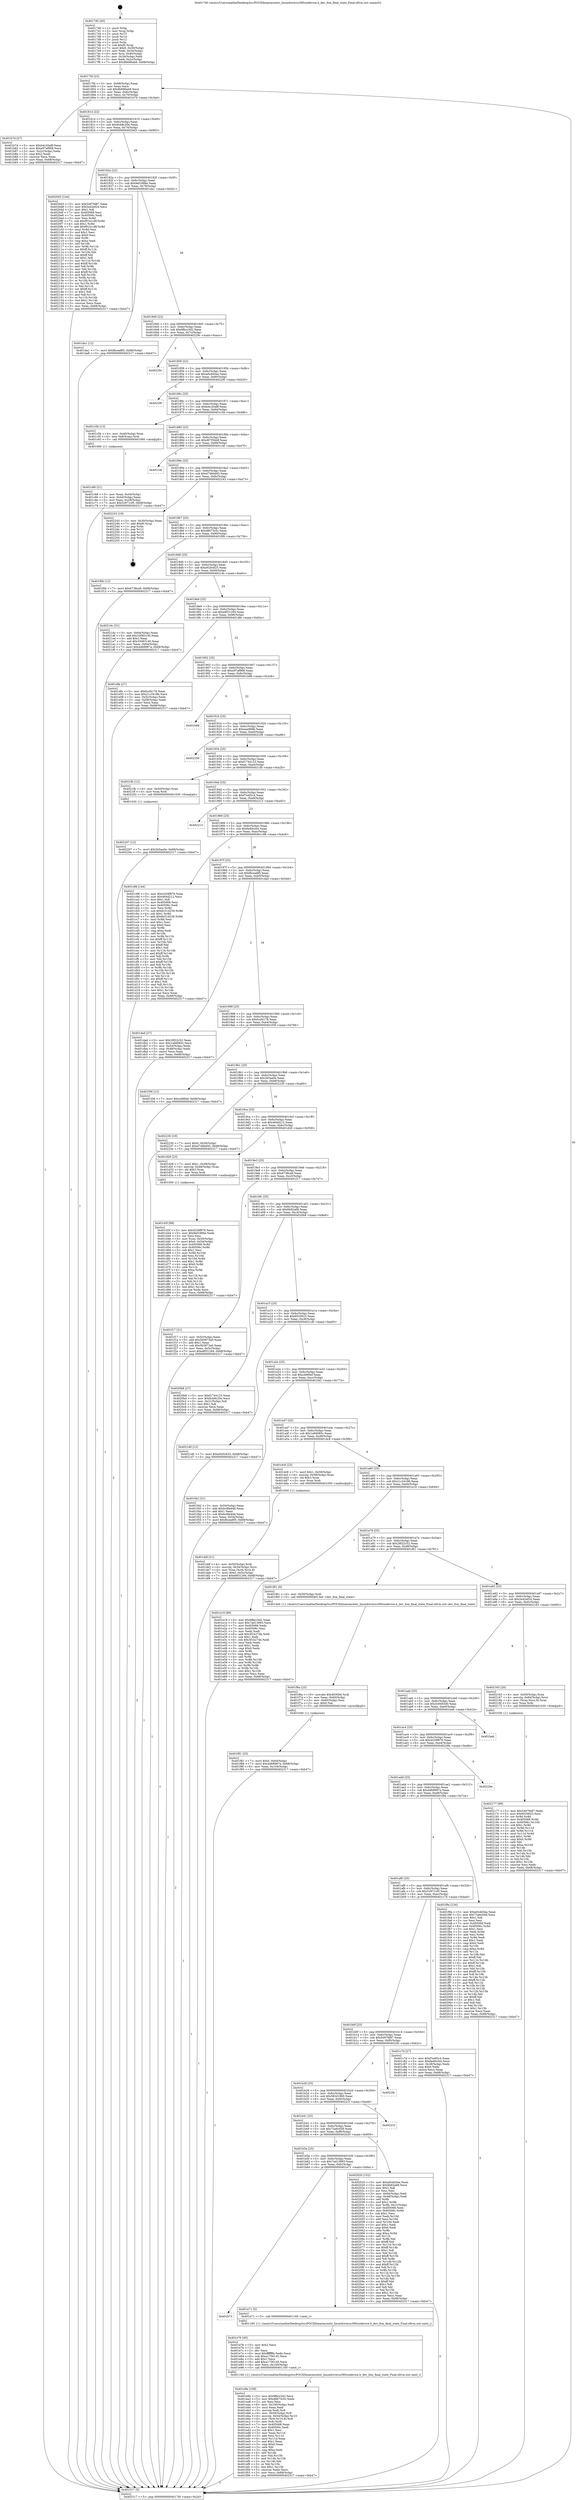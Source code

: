 digraph "0x4017d0" {
  label = "0x4017d0 (/mnt/c/Users/mathe/Desktop/tcc/POCII/binaries/extr_linuxdriverss390ciodevice.h_dev_fsm_final_state_Final-ollvm.out::main(0))"
  labelloc = "t"
  node[shape=record]

  Entry [label="",width=0.3,height=0.3,shape=circle,fillcolor=black,style=filled]
  "0x4017fd" [label="{
     0x4017fd [23]\l
     | [instrs]\l
     &nbsp;&nbsp;0x4017fd \<+3\>: mov -0x68(%rbp),%eax\l
     &nbsp;&nbsp;0x401800 \<+2\>: mov %eax,%ecx\l
     &nbsp;&nbsp;0x401802 \<+6\>: sub $0x8b686ab9,%ecx\l
     &nbsp;&nbsp;0x401808 \<+3\>: mov %eax,-0x6c(%rbp)\l
     &nbsp;&nbsp;0x40180b \<+3\>: mov %ecx,-0x70(%rbp)\l
     &nbsp;&nbsp;0x40180e \<+6\>: je 0000000000401b7d \<main+0x3ad\>\l
  }"]
  "0x401b7d" [label="{
     0x401b7d [27]\l
     | [instrs]\l
     &nbsp;&nbsp;0x401b7d \<+5\>: mov $0xb4c20a8f,%eax\l
     &nbsp;&nbsp;0x401b82 \<+5\>: mov $0xe97af968,%ecx\l
     &nbsp;&nbsp;0x401b87 \<+3\>: mov -0x2c(%rbp),%edx\l
     &nbsp;&nbsp;0x401b8a \<+3\>: cmp $0x2,%edx\l
     &nbsp;&nbsp;0x401b8d \<+3\>: cmovne %ecx,%eax\l
     &nbsp;&nbsp;0x401b90 \<+3\>: mov %eax,-0x68(%rbp)\l
     &nbsp;&nbsp;0x401b93 \<+5\>: jmp 0000000000402317 \<main+0xb47\>\l
  }"]
  "0x401814" [label="{
     0x401814 [22]\l
     | [instrs]\l
     &nbsp;&nbsp;0x401814 \<+5\>: jmp 0000000000401819 \<main+0x49\>\l
     &nbsp;&nbsp;0x401819 \<+3\>: mov -0x6c(%rbp),%eax\l
     &nbsp;&nbsp;0x40181c \<+5\>: sub $0x8cb8c20e,%eax\l
     &nbsp;&nbsp;0x401821 \<+3\>: mov %eax,-0x74(%rbp)\l
     &nbsp;&nbsp;0x401824 \<+6\>: je 00000000004020d3 \<main+0x903\>\l
  }"]
  "0x402317" [label="{
     0x402317 [5]\l
     | [instrs]\l
     &nbsp;&nbsp;0x402317 \<+5\>: jmp 00000000004017fd \<main+0x2d\>\l
  }"]
  "0x4017d0" [label="{
     0x4017d0 [45]\l
     | [instrs]\l
     &nbsp;&nbsp;0x4017d0 \<+1\>: push %rbp\l
     &nbsp;&nbsp;0x4017d1 \<+3\>: mov %rsp,%rbp\l
     &nbsp;&nbsp;0x4017d4 \<+2\>: push %r15\l
     &nbsp;&nbsp;0x4017d6 \<+2\>: push %r14\l
     &nbsp;&nbsp;0x4017d8 \<+2\>: push %r12\l
     &nbsp;&nbsp;0x4017da \<+1\>: push %rbx\l
     &nbsp;&nbsp;0x4017db \<+7\>: sub $0xf0,%rsp\l
     &nbsp;&nbsp;0x4017e2 \<+7\>: movl $0x0,-0x30(%rbp)\l
     &nbsp;&nbsp;0x4017e9 \<+3\>: mov %edi,-0x34(%rbp)\l
     &nbsp;&nbsp;0x4017ec \<+4\>: mov %rsi,-0x40(%rbp)\l
     &nbsp;&nbsp;0x4017f0 \<+3\>: mov -0x34(%rbp),%edi\l
     &nbsp;&nbsp;0x4017f3 \<+3\>: mov %edi,-0x2c(%rbp)\l
     &nbsp;&nbsp;0x4017f6 \<+7\>: movl $0x8b686ab9,-0x68(%rbp)\l
  }"]
  Exit [label="",width=0.3,height=0.3,shape=circle,fillcolor=black,style=filled,peripheries=2]
  "0x4020d3" [label="{
     0x4020d3 [144]\l
     | [instrs]\l
     &nbsp;&nbsp;0x4020d3 \<+5\>: mov $0x5497fd87,%eax\l
     &nbsp;&nbsp;0x4020d8 \<+5\>: mov $0x2e42ef24,%ecx\l
     &nbsp;&nbsp;0x4020dd \<+2\>: mov $0x1,%dl\l
     &nbsp;&nbsp;0x4020df \<+7\>: mov 0x405068,%esi\l
     &nbsp;&nbsp;0x4020e6 \<+7\>: mov 0x40506c,%edi\l
     &nbsp;&nbsp;0x4020ed \<+3\>: mov %esi,%r8d\l
     &nbsp;&nbsp;0x4020f0 \<+7\>: sub $0xf91b1c8f,%r8d\l
     &nbsp;&nbsp;0x4020f7 \<+4\>: sub $0x1,%r8d\l
     &nbsp;&nbsp;0x4020fb \<+7\>: add $0xf91b1c8f,%r8d\l
     &nbsp;&nbsp;0x402102 \<+4\>: imul %r8d,%esi\l
     &nbsp;&nbsp;0x402106 \<+3\>: and $0x1,%esi\l
     &nbsp;&nbsp;0x402109 \<+3\>: cmp $0x0,%esi\l
     &nbsp;&nbsp;0x40210c \<+4\>: sete %r9b\l
     &nbsp;&nbsp;0x402110 \<+3\>: cmp $0xa,%edi\l
     &nbsp;&nbsp;0x402113 \<+4\>: setl %r10b\l
     &nbsp;&nbsp;0x402117 \<+3\>: mov %r9b,%r11b\l
     &nbsp;&nbsp;0x40211a \<+4\>: xor $0xff,%r11b\l
     &nbsp;&nbsp;0x40211e \<+3\>: mov %r10b,%bl\l
     &nbsp;&nbsp;0x402121 \<+3\>: xor $0xff,%bl\l
     &nbsp;&nbsp;0x402124 \<+3\>: xor $0x1,%dl\l
     &nbsp;&nbsp;0x402127 \<+3\>: mov %r11b,%r14b\l
     &nbsp;&nbsp;0x40212a \<+4\>: and $0xff,%r14b\l
     &nbsp;&nbsp;0x40212e \<+3\>: and %dl,%r9b\l
     &nbsp;&nbsp;0x402131 \<+3\>: mov %bl,%r15b\l
     &nbsp;&nbsp;0x402134 \<+4\>: and $0xff,%r15b\l
     &nbsp;&nbsp;0x402138 \<+3\>: and %dl,%r10b\l
     &nbsp;&nbsp;0x40213b \<+3\>: or %r9b,%r14b\l
     &nbsp;&nbsp;0x40213e \<+3\>: or %r10b,%r15b\l
     &nbsp;&nbsp;0x402141 \<+3\>: xor %r15b,%r14b\l
     &nbsp;&nbsp;0x402144 \<+3\>: or %bl,%r11b\l
     &nbsp;&nbsp;0x402147 \<+4\>: xor $0xff,%r11b\l
     &nbsp;&nbsp;0x40214b \<+3\>: or $0x1,%dl\l
     &nbsp;&nbsp;0x40214e \<+3\>: and %dl,%r11b\l
     &nbsp;&nbsp;0x402151 \<+3\>: or %r11b,%r14b\l
     &nbsp;&nbsp;0x402154 \<+4\>: test $0x1,%r14b\l
     &nbsp;&nbsp;0x402158 \<+3\>: cmovne %ecx,%eax\l
     &nbsp;&nbsp;0x40215b \<+3\>: mov %eax,-0x68(%rbp)\l
     &nbsp;&nbsp;0x40215e \<+5\>: jmp 0000000000402317 \<main+0xb47\>\l
  }"]
  "0x40182a" [label="{
     0x40182a [22]\l
     | [instrs]\l
     &nbsp;&nbsp;0x40182a \<+5\>: jmp 000000000040182f \<main+0x5f\>\l
     &nbsp;&nbsp;0x40182f \<+3\>: mov -0x6c(%rbp),%eax\l
     &nbsp;&nbsp;0x401832 \<+5\>: sub $0x9ef1886e,%eax\l
     &nbsp;&nbsp;0x401837 \<+3\>: mov %eax,-0x78(%rbp)\l
     &nbsp;&nbsp;0x40183a \<+6\>: je 0000000000401da1 \<main+0x5d1\>\l
  }"]
  "0x402207" [label="{
     0x402207 [12]\l
     | [instrs]\l
     &nbsp;&nbsp;0x402207 \<+7\>: movl $0x2b5aa0e,-0x68(%rbp)\l
     &nbsp;&nbsp;0x40220e \<+5\>: jmp 0000000000402317 \<main+0xb47\>\l
  }"]
  "0x401da1" [label="{
     0x401da1 [12]\l
     | [instrs]\l
     &nbsp;&nbsp;0x401da1 \<+7\>: movl $0xfbcea8f5,-0x68(%rbp)\l
     &nbsp;&nbsp;0x401da8 \<+5\>: jmp 0000000000402317 \<main+0xb47\>\l
  }"]
  "0x401840" [label="{
     0x401840 [22]\l
     | [instrs]\l
     &nbsp;&nbsp;0x401840 \<+5\>: jmp 0000000000401845 \<main+0x75\>\l
     &nbsp;&nbsp;0x401845 \<+3\>: mov -0x6c(%rbp),%eax\l
     &nbsp;&nbsp;0x401848 \<+5\>: sub $0x9fbcc3d2,%eax\l
     &nbsp;&nbsp;0x40184d \<+3\>: mov %eax,-0x7c(%rbp)\l
     &nbsp;&nbsp;0x401850 \<+6\>: je 000000000040229c \<main+0xacc\>\l
  }"]
  "0x402177" [label="{
     0x402177 [89]\l
     | [instrs]\l
     &nbsp;&nbsp;0x402177 \<+5\>: mov $0x5497fd87,%edx\l
     &nbsp;&nbsp;0x40217c \<+5\>: mov $0x9520623,%esi\l
     &nbsp;&nbsp;0x402181 \<+3\>: xor %r8d,%r8d\l
     &nbsp;&nbsp;0x402184 \<+8\>: mov 0x405068,%r9d\l
     &nbsp;&nbsp;0x40218c \<+8\>: mov 0x40506c,%r10d\l
     &nbsp;&nbsp;0x402194 \<+4\>: sub $0x1,%r8d\l
     &nbsp;&nbsp;0x402198 \<+3\>: mov %r9d,%r11d\l
     &nbsp;&nbsp;0x40219b \<+3\>: add %r8d,%r11d\l
     &nbsp;&nbsp;0x40219e \<+4\>: imul %r11d,%r9d\l
     &nbsp;&nbsp;0x4021a2 \<+4\>: and $0x1,%r9d\l
     &nbsp;&nbsp;0x4021a6 \<+4\>: cmp $0x0,%r9d\l
     &nbsp;&nbsp;0x4021aa \<+3\>: sete %bl\l
     &nbsp;&nbsp;0x4021ad \<+4\>: cmp $0xa,%r10d\l
     &nbsp;&nbsp;0x4021b1 \<+4\>: setl %r14b\l
     &nbsp;&nbsp;0x4021b5 \<+3\>: mov %bl,%r15b\l
     &nbsp;&nbsp;0x4021b8 \<+3\>: and %r14b,%r15b\l
     &nbsp;&nbsp;0x4021bb \<+3\>: xor %r14b,%bl\l
     &nbsp;&nbsp;0x4021be \<+3\>: or %bl,%r15b\l
     &nbsp;&nbsp;0x4021c1 \<+4\>: test $0x1,%r15b\l
     &nbsp;&nbsp;0x4021c5 \<+3\>: cmovne %esi,%edx\l
     &nbsp;&nbsp;0x4021c8 \<+3\>: mov %edx,-0x68(%rbp)\l
     &nbsp;&nbsp;0x4021cb \<+5\>: jmp 0000000000402317 \<main+0xb47\>\l
  }"]
  "0x40229c" [label="{
     0x40229c\l
  }", style=dashed]
  "0x401856" [label="{
     0x401856 [22]\l
     | [instrs]\l
     &nbsp;&nbsp;0x401856 \<+5\>: jmp 000000000040185b \<main+0x8b\>\l
     &nbsp;&nbsp;0x40185b \<+3\>: mov -0x6c(%rbp),%eax\l
     &nbsp;&nbsp;0x40185e \<+5\>: sub $0xa0cdd3ea,%eax\l
     &nbsp;&nbsp;0x401863 \<+3\>: mov %eax,-0x80(%rbp)\l
     &nbsp;&nbsp;0x401866 \<+6\>: je 00000000004022f0 \<main+0xb20\>\l
  }"]
  "0x401f81" [label="{
     0x401f81 [25]\l
     | [instrs]\l
     &nbsp;&nbsp;0x401f81 \<+7\>: movl $0x0,-0x64(%rbp)\l
     &nbsp;&nbsp;0x401f88 \<+7\>: movl $0x4d68987a,-0x68(%rbp)\l
     &nbsp;&nbsp;0x401f8f \<+6\>: mov %eax,-0x104(%rbp)\l
     &nbsp;&nbsp;0x401f95 \<+5\>: jmp 0000000000402317 \<main+0xb47\>\l
  }"]
  "0x4022f0" [label="{
     0x4022f0\l
  }", style=dashed]
  "0x40186c" [label="{
     0x40186c [25]\l
     | [instrs]\l
     &nbsp;&nbsp;0x40186c \<+5\>: jmp 0000000000401871 \<main+0xa1\>\l
     &nbsp;&nbsp;0x401871 \<+3\>: mov -0x6c(%rbp),%eax\l
     &nbsp;&nbsp;0x401874 \<+5\>: sub $0xb4c20a8f,%eax\l
     &nbsp;&nbsp;0x401879 \<+6\>: mov %eax,-0x84(%rbp)\l
     &nbsp;&nbsp;0x40187f \<+6\>: je 0000000000401c5b \<main+0x48b\>\l
  }"]
  "0x401f6a" [label="{
     0x401f6a [23]\l
     | [instrs]\l
     &nbsp;&nbsp;0x401f6a \<+10\>: movabs $0x4030b6,%rdi\l
     &nbsp;&nbsp;0x401f74 \<+3\>: mov %eax,-0x60(%rbp)\l
     &nbsp;&nbsp;0x401f77 \<+3\>: mov -0x60(%rbp),%esi\l
     &nbsp;&nbsp;0x401f7a \<+2\>: mov $0x0,%al\l
     &nbsp;&nbsp;0x401f7c \<+5\>: call 0000000000401040 \<printf@plt\>\l
     | [calls]\l
     &nbsp;&nbsp;0x401040 \{1\} (unknown)\l
  }"]
  "0x401c5b" [label="{
     0x401c5b [13]\l
     | [instrs]\l
     &nbsp;&nbsp;0x401c5b \<+4\>: mov -0x40(%rbp),%rax\l
     &nbsp;&nbsp;0x401c5f \<+4\>: mov 0x8(%rax),%rdi\l
     &nbsp;&nbsp;0x401c63 \<+5\>: call 0000000000401060 \<atoi@plt\>\l
     | [calls]\l
     &nbsp;&nbsp;0x401060 \{1\} (unknown)\l
  }"]
  "0x401885" [label="{
     0x401885 [25]\l
     | [instrs]\l
     &nbsp;&nbsp;0x401885 \<+5\>: jmp 000000000040188a \<main+0xba\>\l
     &nbsp;&nbsp;0x40188a \<+3\>: mov -0x6c(%rbp),%eax\l
     &nbsp;&nbsp;0x40188d \<+5\>: sub $0xd07f3bb8,%eax\l
     &nbsp;&nbsp;0x401892 \<+6\>: mov %eax,-0x88(%rbp)\l
     &nbsp;&nbsp;0x401898 \<+6\>: je 0000000000401c4f \<main+0x47f\>\l
  }"]
  "0x401c68" [label="{
     0x401c68 [21]\l
     | [instrs]\l
     &nbsp;&nbsp;0x401c68 \<+3\>: mov %eax,-0x44(%rbp)\l
     &nbsp;&nbsp;0x401c6b \<+3\>: mov -0x44(%rbp),%eax\l
     &nbsp;&nbsp;0x401c6e \<+3\>: mov %eax,-0x28(%rbp)\l
     &nbsp;&nbsp;0x401c71 \<+7\>: movl $0x52971cf5,-0x68(%rbp)\l
     &nbsp;&nbsp;0x401c78 \<+5\>: jmp 0000000000402317 \<main+0xb47\>\l
  }"]
  "0x401e9e" [label="{
     0x401e9e [109]\l
     | [instrs]\l
     &nbsp;&nbsp;0x401e9e \<+5\>: mov $0x9fbcc3d2,%ecx\l
     &nbsp;&nbsp;0x401ea3 \<+5\>: mov $0xd8673c5c,%edx\l
     &nbsp;&nbsp;0x401ea8 \<+2\>: xor %esi,%esi\l
     &nbsp;&nbsp;0x401eaa \<+6\>: mov -0x100(%rbp),%edi\l
     &nbsp;&nbsp;0x401eb0 \<+3\>: imul %eax,%edi\l
     &nbsp;&nbsp;0x401eb3 \<+3\>: movslq %edi,%r8\l
     &nbsp;&nbsp;0x401eb6 \<+4\>: mov -0x50(%rbp),%r9\l
     &nbsp;&nbsp;0x401eba \<+4\>: movslq -0x54(%rbp),%r10\l
     &nbsp;&nbsp;0x401ebe \<+4\>: mov (%r9,%r10,8),%r9\l
     &nbsp;&nbsp;0x401ec2 \<+3\>: mov %r8,(%r9)\l
     &nbsp;&nbsp;0x401ec5 \<+7\>: mov 0x405068,%eax\l
     &nbsp;&nbsp;0x401ecc \<+7\>: mov 0x40506c,%edi\l
     &nbsp;&nbsp;0x401ed3 \<+3\>: sub $0x1,%esi\l
     &nbsp;&nbsp;0x401ed6 \<+3\>: mov %eax,%r11d\l
     &nbsp;&nbsp;0x401ed9 \<+3\>: add %esi,%r11d\l
     &nbsp;&nbsp;0x401edc \<+4\>: imul %r11d,%eax\l
     &nbsp;&nbsp;0x401ee0 \<+3\>: and $0x1,%eax\l
     &nbsp;&nbsp;0x401ee3 \<+3\>: cmp $0x0,%eax\l
     &nbsp;&nbsp;0x401ee6 \<+3\>: sete %bl\l
     &nbsp;&nbsp;0x401ee9 \<+3\>: cmp $0xa,%edi\l
     &nbsp;&nbsp;0x401eec \<+4\>: setl %r14b\l
     &nbsp;&nbsp;0x401ef0 \<+3\>: mov %bl,%r15b\l
     &nbsp;&nbsp;0x401ef3 \<+3\>: and %r14b,%r15b\l
     &nbsp;&nbsp;0x401ef6 \<+3\>: xor %r14b,%bl\l
     &nbsp;&nbsp;0x401ef9 \<+3\>: or %bl,%r15b\l
     &nbsp;&nbsp;0x401efc \<+4\>: test $0x1,%r15b\l
     &nbsp;&nbsp;0x401f00 \<+3\>: cmovne %edx,%ecx\l
     &nbsp;&nbsp;0x401f03 \<+3\>: mov %ecx,-0x68(%rbp)\l
     &nbsp;&nbsp;0x401f06 \<+5\>: jmp 0000000000402317 \<main+0xb47\>\l
  }"]
  "0x401c4f" [label="{
     0x401c4f\l
  }", style=dashed]
  "0x40189e" [label="{
     0x40189e [25]\l
     | [instrs]\l
     &nbsp;&nbsp;0x40189e \<+5\>: jmp 00000000004018a3 \<main+0xd3\>\l
     &nbsp;&nbsp;0x4018a3 \<+3\>: mov -0x6c(%rbp),%eax\l
     &nbsp;&nbsp;0x4018a6 \<+5\>: sub $0xd748dd45,%eax\l
     &nbsp;&nbsp;0x4018ab \<+6\>: mov %eax,-0x8c(%rbp)\l
     &nbsp;&nbsp;0x4018b1 \<+6\>: je 0000000000402243 \<main+0xa73\>\l
  }"]
  "0x401e76" [label="{
     0x401e76 [40]\l
     | [instrs]\l
     &nbsp;&nbsp;0x401e76 \<+5\>: mov $0x2,%ecx\l
     &nbsp;&nbsp;0x401e7b \<+1\>: cltd\l
     &nbsp;&nbsp;0x401e7c \<+2\>: idiv %ecx\l
     &nbsp;&nbsp;0x401e7e \<+6\>: imul $0xfffffffe,%edx,%ecx\l
     &nbsp;&nbsp;0x401e84 \<+6\>: sub $0xa1756145,%ecx\l
     &nbsp;&nbsp;0x401e8a \<+3\>: add $0x1,%ecx\l
     &nbsp;&nbsp;0x401e8d \<+6\>: add $0xa1756145,%ecx\l
     &nbsp;&nbsp;0x401e93 \<+6\>: mov %ecx,-0x100(%rbp)\l
     &nbsp;&nbsp;0x401e99 \<+5\>: call 0000000000401160 \<next_i\>\l
     | [calls]\l
     &nbsp;&nbsp;0x401160 \{1\} (/mnt/c/Users/mathe/Desktop/tcc/POCII/binaries/extr_linuxdriverss390ciodevice.h_dev_fsm_final_state_Final-ollvm.out::next_i)\l
  }"]
  "0x402243" [label="{
     0x402243 [19]\l
     | [instrs]\l
     &nbsp;&nbsp;0x402243 \<+3\>: mov -0x30(%rbp),%eax\l
     &nbsp;&nbsp;0x402246 \<+7\>: add $0xf0,%rsp\l
     &nbsp;&nbsp;0x40224d \<+1\>: pop %rbx\l
     &nbsp;&nbsp;0x40224e \<+2\>: pop %r12\l
     &nbsp;&nbsp;0x402250 \<+2\>: pop %r14\l
     &nbsp;&nbsp;0x402252 \<+2\>: pop %r15\l
     &nbsp;&nbsp;0x402254 \<+1\>: pop %rbp\l
     &nbsp;&nbsp;0x402255 \<+1\>: ret\l
  }"]
  "0x4018b7" [label="{
     0x4018b7 [25]\l
     | [instrs]\l
     &nbsp;&nbsp;0x4018b7 \<+5\>: jmp 00000000004018bc \<main+0xec\>\l
     &nbsp;&nbsp;0x4018bc \<+3\>: mov -0x6c(%rbp),%eax\l
     &nbsp;&nbsp;0x4018bf \<+5\>: sub $0xd8673c5c,%eax\l
     &nbsp;&nbsp;0x4018c4 \<+6\>: mov %eax,-0x90(%rbp)\l
     &nbsp;&nbsp;0x4018ca \<+6\>: je 0000000000401f0b \<main+0x73b\>\l
  }"]
  "0x401b73" [label="{
     0x401b73\l
  }", style=dashed]
  "0x401f0b" [label="{
     0x401f0b [12]\l
     | [instrs]\l
     &nbsp;&nbsp;0x401f0b \<+7\>: movl $0x6738ca9,-0x68(%rbp)\l
     &nbsp;&nbsp;0x401f12 \<+5\>: jmp 0000000000402317 \<main+0xb47\>\l
  }"]
  "0x4018d0" [label="{
     0x4018d0 [25]\l
     | [instrs]\l
     &nbsp;&nbsp;0x4018d0 \<+5\>: jmp 00000000004018d5 \<main+0x105\>\l
     &nbsp;&nbsp;0x4018d5 \<+3\>: mov -0x6c(%rbp),%eax\l
     &nbsp;&nbsp;0x4018d8 \<+5\>: sub $0xe020c625,%eax\l
     &nbsp;&nbsp;0x4018dd \<+6\>: mov %eax,-0x94(%rbp)\l
     &nbsp;&nbsp;0x4018e3 \<+6\>: je 00000000004021dc \<main+0xa0c\>\l
  }"]
  "0x401e71" [label="{
     0x401e71 [5]\l
     | [instrs]\l
     &nbsp;&nbsp;0x401e71 \<+5\>: call 0000000000401160 \<next_i\>\l
     | [calls]\l
     &nbsp;&nbsp;0x401160 \{1\} (/mnt/c/Users/mathe/Desktop/tcc/POCII/binaries/extr_linuxdriverss390ciodevice.h_dev_fsm_final_state_Final-ollvm.out::next_i)\l
  }"]
  "0x4021dc" [label="{
     0x4021dc [31]\l
     | [instrs]\l
     &nbsp;&nbsp;0x4021dc \<+3\>: mov -0x64(%rbp),%eax\l
     &nbsp;&nbsp;0x4021df \<+5\>: add $0x33083140,%eax\l
     &nbsp;&nbsp;0x4021e4 \<+3\>: add $0x1,%eax\l
     &nbsp;&nbsp;0x4021e7 \<+5\>: sub $0x33083140,%eax\l
     &nbsp;&nbsp;0x4021ec \<+3\>: mov %eax,-0x64(%rbp)\l
     &nbsp;&nbsp;0x4021ef \<+7\>: movl $0x4d68987a,-0x68(%rbp)\l
     &nbsp;&nbsp;0x4021f6 \<+5\>: jmp 0000000000402317 \<main+0xb47\>\l
  }"]
  "0x4018e9" [label="{
     0x4018e9 [25]\l
     | [instrs]\l
     &nbsp;&nbsp;0x4018e9 \<+5\>: jmp 00000000004018ee \<main+0x11e\>\l
     &nbsp;&nbsp;0x4018ee \<+3\>: mov -0x6c(%rbp),%eax\l
     &nbsp;&nbsp;0x4018f1 \<+5\>: sub $0xe8f31294,%eax\l
     &nbsp;&nbsp;0x4018f6 \<+6\>: mov %eax,-0x98(%rbp)\l
     &nbsp;&nbsp;0x4018fc \<+6\>: je 0000000000401dfe \<main+0x62e\>\l
  }"]
  "0x401b5a" [label="{
     0x401b5a [25]\l
     | [instrs]\l
     &nbsp;&nbsp;0x401b5a \<+5\>: jmp 0000000000401b5f \<main+0x38f\>\l
     &nbsp;&nbsp;0x401b5f \<+3\>: mov -0x6c(%rbp),%eax\l
     &nbsp;&nbsp;0x401b62 \<+5\>: sub $0x7ad13893,%eax\l
     &nbsp;&nbsp;0x401b67 \<+6\>: mov %eax,-0xfc(%rbp)\l
     &nbsp;&nbsp;0x401b6d \<+6\>: je 0000000000401e71 \<main+0x6a1\>\l
  }"]
  "0x401dfe" [label="{
     0x401dfe [27]\l
     | [instrs]\l
     &nbsp;&nbsp;0x401dfe \<+5\>: mov $0xfccf4178,%eax\l
     &nbsp;&nbsp;0x401e03 \<+5\>: mov $0x21c34186,%ecx\l
     &nbsp;&nbsp;0x401e08 \<+3\>: mov -0x5c(%rbp),%edx\l
     &nbsp;&nbsp;0x401e0b \<+3\>: cmp -0x58(%rbp),%edx\l
     &nbsp;&nbsp;0x401e0e \<+3\>: cmovl %ecx,%eax\l
     &nbsp;&nbsp;0x401e11 \<+3\>: mov %eax,-0x68(%rbp)\l
     &nbsp;&nbsp;0x401e14 \<+5\>: jmp 0000000000402317 \<main+0xb47\>\l
  }"]
  "0x401902" [label="{
     0x401902 [25]\l
     | [instrs]\l
     &nbsp;&nbsp;0x401902 \<+5\>: jmp 0000000000401907 \<main+0x137\>\l
     &nbsp;&nbsp;0x401907 \<+3\>: mov -0x6c(%rbp),%eax\l
     &nbsp;&nbsp;0x40190a \<+5\>: sub $0xe97af968,%eax\l
     &nbsp;&nbsp;0x40190f \<+6\>: mov %eax,-0x9c(%rbp)\l
     &nbsp;&nbsp;0x401915 \<+6\>: je 0000000000401b98 \<main+0x3c8\>\l
  }"]
  "0x402020" [label="{
     0x402020 [152]\l
     | [instrs]\l
     &nbsp;&nbsp;0x402020 \<+5\>: mov $0xa0cdd3ea,%eax\l
     &nbsp;&nbsp;0x402025 \<+5\>: mov $0x6b82a68,%ecx\l
     &nbsp;&nbsp;0x40202a \<+2\>: mov $0x1,%dl\l
     &nbsp;&nbsp;0x40202c \<+2\>: xor %esi,%esi\l
     &nbsp;&nbsp;0x40202e \<+3\>: mov -0x64(%rbp),%edi\l
     &nbsp;&nbsp;0x402031 \<+3\>: cmp -0x48(%rbp),%edi\l
     &nbsp;&nbsp;0x402034 \<+4\>: setl %r8b\l
     &nbsp;&nbsp;0x402038 \<+4\>: and $0x1,%r8b\l
     &nbsp;&nbsp;0x40203c \<+4\>: mov %r8b,-0x21(%rbp)\l
     &nbsp;&nbsp;0x402040 \<+7\>: mov 0x405068,%edi\l
     &nbsp;&nbsp;0x402047 \<+8\>: mov 0x40506c,%r9d\l
     &nbsp;&nbsp;0x40204f \<+3\>: sub $0x1,%esi\l
     &nbsp;&nbsp;0x402052 \<+3\>: mov %edi,%r10d\l
     &nbsp;&nbsp;0x402055 \<+3\>: add %esi,%r10d\l
     &nbsp;&nbsp;0x402058 \<+4\>: imul %r10d,%edi\l
     &nbsp;&nbsp;0x40205c \<+3\>: and $0x1,%edi\l
     &nbsp;&nbsp;0x40205f \<+3\>: cmp $0x0,%edi\l
     &nbsp;&nbsp;0x402062 \<+4\>: sete %r8b\l
     &nbsp;&nbsp;0x402066 \<+4\>: cmp $0xa,%r9d\l
     &nbsp;&nbsp;0x40206a \<+4\>: setl %r11b\l
     &nbsp;&nbsp;0x40206e \<+3\>: mov %r8b,%bl\l
     &nbsp;&nbsp;0x402071 \<+3\>: xor $0xff,%bl\l
     &nbsp;&nbsp;0x402074 \<+3\>: mov %r11b,%r14b\l
     &nbsp;&nbsp;0x402077 \<+4\>: xor $0xff,%r14b\l
     &nbsp;&nbsp;0x40207b \<+3\>: xor $0x1,%dl\l
     &nbsp;&nbsp;0x40207e \<+3\>: mov %bl,%r15b\l
     &nbsp;&nbsp;0x402081 \<+4\>: and $0xff,%r15b\l
     &nbsp;&nbsp;0x402085 \<+3\>: and %dl,%r8b\l
     &nbsp;&nbsp;0x402088 \<+3\>: mov %r14b,%r12b\l
     &nbsp;&nbsp;0x40208b \<+4\>: and $0xff,%r12b\l
     &nbsp;&nbsp;0x40208f \<+3\>: and %dl,%r11b\l
     &nbsp;&nbsp;0x402092 \<+3\>: or %r8b,%r15b\l
     &nbsp;&nbsp;0x402095 \<+3\>: or %r11b,%r12b\l
     &nbsp;&nbsp;0x402098 \<+3\>: xor %r12b,%r15b\l
     &nbsp;&nbsp;0x40209b \<+3\>: or %r14b,%bl\l
     &nbsp;&nbsp;0x40209e \<+3\>: xor $0xff,%bl\l
     &nbsp;&nbsp;0x4020a1 \<+3\>: or $0x1,%dl\l
     &nbsp;&nbsp;0x4020a4 \<+2\>: and %dl,%bl\l
     &nbsp;&nbsp;0x4020a6 \<+3\>: or %bl,%r15b\l
     &nbsp;&nbsp;0x4020a9 \<+4\>: test $0x1,%r15b\l
     &nbsp;&nbsp;0x4020ad \<+3\>: cmovne %ecx,%eax\l
     &nbsp;&nbsp;0x4020b0 \<+3\>: mov %eax,-0x68(%rbp)\l
     &nbsp;&nbsp;0x4020b3 \<+5\>: jmp 0000000000402317 \<main+0xb47\>\l
  }"]
  "0x401b98" [label="{
     0x401b98\l
  }", style=dashed]
  "0x40191b" [label="{
     0x40191b [25]\l
     | [instrs]\l
     &nbsp;&nbsp;0x40191b \<+5\>: jmp 0000000000401920 \<main+0x150\>\l
     &nbsp;&nbsp;0x401920 \<+3\>: mov -0x6c(%rbp),%eax\l
     &nbsp;&nbsp;0x401923 \<+5\>: sub $0xeaa9fdfe,%eax\l
     &nbsp;&nbsp;0x401928 \<+6\>: mov %eax,-0xa0(%rbp)\l
     &nbsp;&nbsp;0x40192e \<+6\>: je 0000000000402256 \<main+0xa86\>\l
  }"]
  "0x401b41" [label="{
     0x401b41 [25]\l
     | [instrs]\l
     &nbsp;&nbsp;0x401b41 \<+5\>: jmp 0000000000401b46 \<main+0x376\>\l
     &nbsp;&nbsp;0x401b46 \<+3\>: mov -0x6c(%rbp),%eax\l
     &nbsp;&nbsp;0x401b49 \<+5\>: sub $0x73a6c058,%eax\l
     &nbsp;&nbsp;0x401b4e \<+6\>: mov %eax,-0xf8(%rbp)\l
     &nbsp;&nbsp;0x401b54 \<+6\>: je 0000000000402020 \<main+0x850\>\l
  }"]
  "0x402256" [label="{
     0x402256\l
  }", style=dashed]
  "0x401934" [label="{
     0x401934 [25]\l
     | [instrs]\l
     &nbsp;&nbsp;0x401934 \<+5\>: jmp 0000000000401939 \<main+0x169\>\l
     &nbsp;&nbsp;0x401939 \<+3\>: mov -0x6c(%rbp),%eax\l
     &nbsp;&nbsp;0x40193c \<+5\>: sub $0xf1744123,%eax\l
     &nbsp;&nbsp;0x401941 \<+6\>: mov %eax,-0xa4(%rbp)\l
     &nbsp;&nbsp;0x401947 \<+6\>: je 00000000004021fb \<main+0xa2b\>\l
  }"]
  "0x40221f" [label="{
     0x40221f\l
  }", style=dashed]
  "0x4021fb" [label="{
     0x4021fb [12]\l
     | [instrs]\l
     &nbsp;&nbsp;0x4021fb \<+4\>: mov -0x50(%rbp),%rax\l
     &nbsp;&nbsp;0x4021ff \<+3\>: mov %rax,%rdi\l
     &nbsp;&nbsp;0x402202 \<+5\>: call 0000000000401030 \<free@plt\>\l
     | [calls]\l
     &nbsp;&nbsp;0x401030 \{1\} (unknown)\l
  }"]
  "0x40194d" [label="{
     0x40194d [25]\l
     | [instrs]\l
     &nbsp;&nbsp;0x40194d \<+5\>: jmp 0000000000401952 \<main+0x182\>\l
     &nbsp;&nbsp;0x401952 \<+3\>: mov -0x6c(%rbp),%eax\l
     &nbsp;&nbsp;0x401955 \<+5\>: sub $0xf7e4f2c4,%eax\l
     &nbsp;&nbsp;0x40195a \<+6\>: mov %eax,-0xa8(%rbp)\l
     &nbsp;&nbsp;0x401960 \<+6\>: je 0000000000402213 \<main+0xa43\>\l
  }"]
  "0x401b28" [label="{
     0x401b28 [25]\l
     | [instrs]\l
     &nbsp;&nbsp;0x401b28 \<+5\>: jmp 0000000000401b2d \<main+0x35d\>\l
     &nbsp;&nbsp;0x401b2d \<+3\>: mov -0x6c(%rbp),%eax\l
     &nbsp;&nbsp;0x401b30 \<+5\>: sub $0x582d1960,%eax\l
     &nbsp;&nbsp;0x401b35 \<+6\>: mov %eax,-0xf4(%rbp)\l
     &nbsp;&nbsp;0x401b3b \<+6\>: je 000000000040221f \<main+0xa4f\>\l
  }"]
  "0x402213" [label="{
     0x402213\l
  }", style=dashed]
  "0x401966" [label="{
     0x401966 [25]\l
     | [instrs]\l
     &nbsp;&nbsp;0x401966 \<+5\>: jmp 000000000040196b \<main+0x19b\>\l
     &nbsp;&nbsp;0x40196b \<+3\>: mov -0x6c(%rbp),%eax\l
     &nbsp;&nbsp;0x40196e \<+5\>: sub $0xfa49ccb4,%eax\l
     &nbsp;&nbsp;0x401973 \<+6\>: mov %eax,-0xac(%rbp)\l
     &nbsp;&nbsp;0x401979 \<+6\>: je 0000000000401c98 \<main+0x4c8\>\l
  }"]
  "0x4022fc" [label="{
     0x4022fc\l
  }", style=dashed]
  "0x401c98" [label="{
     0x401c98 [144]\l
     | [instrs]\l
     &nbsp;&nbsp;0x401c98 \<+5\>: mov $0x4329f876,%eax\l
     &nbsp;&nbsp;0x401c9d \<+5\>: mov $0x464d212,%ecx\l
     &nbsp;&nbsp;0x401ca2 \<+2\>: mov $0x1,%dl\l
     &nbsp;&nbsp;0x401ca4 \<+7\>: mov 0x405068,%esi\l
     &nbsp;&nbsp;0x401cab \<+7\>: mov 0x40506c,%edi\l
     &nbsp;&nbsp;0x401cb2 \<+3\>: mov %esi,%r8d\l
     &nbsp;&nbsp;0x401cb5 \<+7\>: sub $0x8c51d239,%r8d\l
     &nbsp;&nbsp;0x401cbc \<+4\>: sub $0x1,%r8d\l
     &nbsp;&nbsp;0x401cc0 \<+7\>: add $0x8c51d239,%r8d\l
     &nbsp;&nbsp;0x401cc7 \<+4\>: imul %r8d,%esi\l
     &nbsp;&nbsp;0x401ccb \<+3\>: and $0x1,%esi\l
     &nbsp;&nbsp;0x401cce \<+3\>: cmp $0x0,%esi\l
     &nbsp;&nbsp;0x401cd1 \<+4\>: sete %r9b\l
     &nbsp;&nbsp;0x401cd5 \<+3\>: cmp $0xa,%edi\l
     &nbsp;&nbsp;0x401cd8 \<+4\>: setl %r10b\l
     &nbsp;&nbsp;0x401cdc \<+3\>: mov %r9b,%r11b\l
     &nbsp;&nbsp;0x401cdf \<+4\>: xor $0xff,%r11b\l
     &nbsp;&nbsp;0x401ce3 \<+3\>: mov %r10b,%bl\l
     &nbsp;&nbsp;0x401ce6 \<+3\>: xor $0xff,%bl\l
     &nbsp;&nbsp;0x401ce9 \<+3\>: xor $0x1,%dl\l
     &nbsp;&nbsp;0x401cec \<+3\>: mov %r11b,%r14b\l
     &nbsp;&nbsp;0x401cef \<+4\>: and $0xff,%r14b\l
     &nbsp;&nbsp;0x401cf3 \<+3\>: and %dl,%r9b\l
     &nbsp;&nbsp;0x401cf6 \<+3\>: mov %bl,%r15b\l
     &nbsp;&nbsp;0x401cf9 \<+4\>: and $0xff,%r15b\l
     &nbsp;&nbsp;0x401cfd \<+3\>: and %dl,%r10b\l
     &nbsp;&nbsp;0x401d00 \<+3\>: or %r9b,%r14b\l
     &nbsp;&nbsp;0x401d03 \<+3\>: or %r10b,%r15b\l
     &nbsp;&nbsp;0x401d06 \<+3\>: xor %r15b,%r14b\l
     &nbsp;&nbsp;0x401d09 \<+3\>: or %bl,%r11b\l
     &nbsp;&nbsp;0x401d0c \<+4\>: xor $0xff,%r11b\l
     &nbsp;&nbsp;0x401d10 \<+3\>: or $0x1,%dl\l
     &nbsp;&nbsp;0x401d13 \<+3\>: and %dl,%r11b\l
     &nbsp;&nbsp;0x401d16 \<+3\>: or %r11b,%r14b\l
     &nbsp;&nbsp;0x401d19 \<+4\>: test $0x1,%r14b\l
     &nbsp;&nbsp;0x401d1d \<+3\>: cmovne %ecx,%eax\l
     &nbsp;&nbsp;0x401d20 \<+3\>: mov %eax,-0x68(%rbp)\l
     &nbsp;&nbsp;0x401d23 \<+5\>: jmp 0000000000402317 \<main+0xb47\>\l
  }"]
  "0x40197f" [label="{
     0x40197f [25]\l
     | [instrs]\l
     &nbsp;&nbsp;0x40197f \<+5\>: jmp 0000000000401984 \<main+0x1b4\>\l
     &nbsp;&nbsp;0x401984 \<+3\>: mov -0x6c(%rbp),%eax\l
     &nbsp;&nbsp;0x401987 \<+5\>: sub $0xfbcea8f5,%eax\l
     &nbsp;&nbsp;0x40198c \<+6\>: mov %eax,-0xb0(%rbp)\l
     &nbsp;&nbsp;0x401992 \<+6\>: je 0000000000401dad \<main+0x5dd\>\l
  }"]
  "0x401ddf" [label="{
     0x401ddf [31]\l
     | [instrs]\l
     &nbsp;&nbsp;0x401ddf \<+4\>: mov -0x50(%rbp),%rdi\l
     &nbsp;&nbsp;0x401de3 \<+4\>: movslq -0x54(%rbp),%rcx\l
     &nbsp;&nbsp;0x401de7 \<+4\>: mov %rax,(%rdi,%rcx,8)\l
     &nbsp;&nbsp;0x401deb \<+7\>: movl $0x0,-0x5c(%rbp)\l
     &nbsp;&nbsp;0x401df2 \<+7\>: movl $0xe8f31294,-0x68(%rbp)\l
     &nbsp;&nbsp;0x401df9 \<+5\>: jmp 0000000000402317 \<main+0xb47\>\l
  }"]
  "0x401dad" [label="{
     0x401dad [27]\l
     | [instrs]\l
     &nbsp;&nbsp;0x401dad \<+5\>: mov $0x28f22c52,%eax\l
     &nbsp;&nbsp;0x401db2 \<+5\>: mov $0x1a9d085c,%ecx\l
     &nbsp;&nbsp;0x401db7 \<+3\>: mov -0x54(%rbp),%edx\l
     &nbsp;&nbsp;0x401dba \<+3\>: cmp -0x48(%rbp),%edx\l
     &nbsp;&nbsp;0x401dbd \<+3\>: cmovl %ecx,%eax\l
     &nbsp;&nbsp;0x401dc0 \<+3\>: mov %eax,-0x68(%rbp)\l
     &nbsp;&nbsp;0x401dc3 \<+5\>: jmp 0000000000402317 \<main+0xb47\>\l
  }"]
  "0x401998" [label="{
     0x401998 [25]\l
     | [instrs]\l
     &nbsp;&nbsp;0x401998 \<+5\>: jmp 000000000040199d \<main+0x1cd\>\l
     &nbsp;&nbsp;0x40199d \<+3\>: mov -0x6c(%rbp),%eax\l
     &nbsp;&nbsp;0x4019a0 \<+5\>: sub $0xfccf4178,%eax\l
     &nbsp;&nbsp;0x4019a5 \<+6\>: mov %eax,-0xb4(%rbp)\l
     &nbsp;&nbsp;0x4019ab \<+6\>: je 0000000000401f36 \<main+0x766\>\l
  }"]
  "0x401d3f" [label="{
     0x401d3f [98]\l
     | [instrs]\l
     &nbsp;&nbsp;0x401d3f \<+5\>: mov $0x4329f876,%ecx\l
     &nbsp;&nbsp;0x401d44 \<+5\>: mov $0x9ef1886e,%edx\l
     &nbsp;&nbsp;0x401d49 \<+2\>: xor %esi,%esi\l
     &nbsp;&nbsp;0x401d4b \<+4\>: mov %rax,-0x50(%rbp)\l
     &nbsp;&nbsp;0x401d4f \<+7\>: movl $0x0,-0x54(%rbp)\l
     &nbsp;&nbsp;0x401d56 \<+8\>: mov 0x405068,%r8d\l
     &nbsp;&nbsp;0x401d5e \<+8\>: mov 0x40506c,%r9d\l
     &nbsp;&nbsp;0x401d66 \<+3\>: sub $0x1,%esi\l
     &nbsp;&nbsp;0x401d69 \<+3\>: mov %r8d,%r10d\l
     &nbsp;&nbsp;0x401d6c \<+3\>: add %esi,%r10d\l
     &nbsp;&nbsp;0x401d6f \<+4\>: imul %r10d,%r8d\l
     &nbsp;&nbsp;0x401d73 \<+4\>: and $0x1,%r8d\l
     &nbsp;&nbsp;0x401d77 \<+4\>: cmp $0x0,%r8d\l
     &nbsp;&nbsp;0x401d7b \<+4\>: sete %r11b\l
     &nbsp;&nbsp;0x401d7f \<+4\>: cmp $0xa,%r9d\l
     &nbsp;&nbsp;0x401d83 \<+3\>: setl %bl\l
     &nbsp;&nbsp;0x401d86 \<+3\>: mov %r11b,%r14b\l
     &nbsp;&nbsp;0x401d89 \<+3\>: and %bl,%r14b\l
     &nbsp;&nbsp;0x401d8c \<+3\>: xor %bl,%r11b\l
     &nbsp;&nbsp;0x401d8f \<+3\>: or %r11b,%r14b\l
     &nbsp;&nbsp;0x401d92 \<+4\>: test $0x1,%r14b\l
     &nbsp;&nbsp;0x401d96 \<+3\>: cmovne %edx,%ecx\l
     &nbsp;&nbsp;0x401d99 \<+3\>: mov %ecx,-0x68(%rbp)\l
     &nbsp;&nbsp;0x401d9c \<+5\>: jmp 0000000000402317 \<main+0xb47\>\l
  }"]
  "0x401f36" [label="{
     0x401f36 [12]\l
     | [instrs]\l
     &nbsp;&nbsp;0x401f36 \<+7\>: movl $0xcb9f0ef,-0x68(%rbp)\l
     &nbsp;&nbsp;0x401f3d \<+5\>: jmp 0000000000402317 \<main+0xb47\>\l
  }"]
  "0x4019b1" [label="{
     0x4019b1 [25]\l
     | [instrs]\l
     &nbsp;&nbsp;0x4019b1 \<+5\>: jmp 00000000004019b6 \<main+0x1e6\>\l
     &nbsp;&nbsp;0x4019b6 \<+3\>: mov -0x6c(%rbp),%eax\l
     &nbsp;&nbsp;0x4019b9 \<+5\>: sub $0x2b5aa0e,%eax\l
     &nbsp;&nbsp;0x4019be \<+6\>: mov %eax,-0xb8(%rbp)\l
     &nbsp;&nbsp;0x4019c4 \<+6\>: je 0000000000402230 \<main+0xa60\>\l
  }"]
  "0x401b0f" [label="{
     0x401b0f [25]\l
     | [instrs]\l
     &nbsp;&nbsp;0x401b0f \<+5\>: jmp 0000000000401b14 \<main+0x344\>\l
     &nbsp;&nbsp;0x401b14 \<+3\>: mov -0x6c(%rbp),%eax\l
     &nbsp;&nbsp;0x401b17 \<+5\>: sub $0x5497fd87,%eax\l
     &nbsp;&nbsp;0x401b1c \<+6\>: mov %eax,-0xf0(%rbp)\l
     &nbsp;&nbsp;0x401b22 \<+6\>: je 00000000004022fc \<main+0xb2c\>\l
  }"]
  "0x402230" [label="{
     0x402230 [19]\l
     | [instrs]\l
     &nbsp;&nbsp;0x402230 \<+7\>: movl $0x0,-0x30(%rbp)\l
     &nbsp;&nbsp;0x402237 \<+7\>: movl $0xd748dd45,-0x68(%rbp)\l
     &nbsp;&nbsp;0x40223e \<+5\>: jmp 0000000000402317 \<main+0xb47\>\l
  }"]
  "0x4019ca" [label="{
     0x4019ca [25]\l
     | [instrs]\l
     &nbsp;&nbsp;0x4019ca \<+5\>: jmp 00000000004019cf \<main+0x1ff\>\l
     &nbsp;&nbsp;0x4019cf \<+3\>: mov -0x6c(%rbp),%eax\l
     &nbsp;&nbsp;0x4019d2 \<+5\>: sub $0x464d212,%eax\l
     &nbsp;&nbsp;0x4019d7 \<+6\>: mov %eax,-0xbc(%rbp)\l
     &nbsp;&nbsp;0x4019dd \<+6\>: je 0000000000401d28 \<main+0x558\>\l
  }"]
  "0x401c7d" [label="{
     0x401c7d [27]\l
     | [instrs]\l
     &nbsp;&nbsp;0x401c7d \<+5\>: mov $0xf7e4f2c4,%eax\l
     &nbsp;&nbsp;0x401c82 \<+5\>: mov $0xfa49ccb4,%ecx\l
     &nbsp;&nbsp;0x401c87 \<+3\>: mov -0x28(%rbp),%edx\l
     &nbsp;&nbsp;0x401c8a \<+3\>: cmp $0x0,%edx\l
     &nbsp;&nbsp;0x401c8d \<+3\>: cmove %ecx,%eax\l
     &nbsp;&nbsp;0x401c90 \<+3\>: mov %eax,-0x68(%rbp)\l
     &nbsp;&nbsp;0x401c93 \<+5\>: jmp 0000000000402317 \<main+0xb47\>\l
  }"]
  "0x401d28" [label="{
     0x401d28 [23]\l
     | [instrs]\l
     &nbsp;&nbsp;0x401d28 \<+7\>: movl $0x1,-0x48(%rbp)\l
     &nbsp;&nbsp;0x401d2f \<+4\>: movslq -0x48(%rbp),%rax\l
     &nbsp;&nbsp;0x401d33 \<+4\>: shl $0x3,%rax\l
     &nbsp;&nbsp;0x401d37 \<+3\>: mov %rax,%rdi\l
     &nbsp;&nbsp;0x401d3a \<+5\>: call 0000000000401050 \<malloc@plt\>\l
     | [calls]\l
     &nbsp;&nbsp;0x401050 \{1\} (unknown)\l
  }"]
  "0x4019e3" [label="{
     0x4019e3 [25]\l
     | [instrs]\l
     &nbsp;&nbsp;0x4019e3 \<+5\>: jmp 00000000004019e8 \<main+0x218\>\l
     &nbsp;&nbsp;0x4019e8 \<+3\>: mov -0x6c(%rbp),%eax\l
     &nbsp;&nbsp;0x4019eb \<+5\>: sub $0x6738ca9,%eax\l
     &nbsp;&nbsp;0x4019f0 \<+6\>: mov %eax,-0xc0(%rbp)\l
     &nbsp;&nbsp;0x4019f6 \<+6\>: je 0000000000401f17 \<main+0x747\>\l
  }"]
  "0x401af6" [label="{
     0x401af6 [25]\l
     | [instrs]\l
     &nbsp;&nbsp;0x401af6 \<+5\>: jmp 0000000000401afb \<main+0x32b\>\l
     &nbsp;&nbsp;0x401afb \<+3\>: mov -0x6c(%rbp),%eax\l
     &nbsp;&nbsp;0x401afe \<+5\>: sub $0x52971cf5,%eax\l
     &nbsp;&nbsp;0x401b03 \<+6\>: mov %eax,-0xec(%rbp)\l
     &nbsp;&nbsp;0x401b09 \<+6\>: je 0000000000401c7d \<main+0x4ad\>\l
  }"]
  "0x401f17" [label="{
     0x401f17 [31]\l
     | [instrs]\l
     &nbsp;&nbsp;0x401f17 \<+3\>: mov -0x5c(%rbp),%eax\l
     &nbsp;&nbsp;0x401f1a \<+5\>: add $0x5b5873a0,%eax\l
     &nbsp;&nbsp;0x401f1f \<+3\>: add $0x1,%eax\l
     &nbsp;&nbsp;0x401f22 \<+5\>: sub $0x5b5873a0,%eax\l
     &nbsp;&nbsp;0x401f27 \<+3\>: mov %eax,-0x5c(%rbp)\l
     &nbsp;&nbsp;0x401f2a \<+7\>: movl $0xe8f31294,-0x68(%rbp)\l
     &nbsp;&nbsp;0x401f31 \<+5\>: jmp 0000000000402317 \<main+0xb47\>\l
  }"]
  "0x4019fc" [label="{
     0x4019fc [25]\l
     | [instrs]\l
     &nbsp;&nbsp;0x4019fc \<+5\>: jmp 0000000000401a01 \<main+0x231\>\l
     &nbsp;&nbsp;0x401a01 \<+3\>: mov -0x6c(%rbp),%eax\l
     &nbsp;&nbsp;0x401a04 \<+5\>: sub $0x6b82a68,%eax\l
     &nbsp;&nbsp;0x401a09 \<+6\>: mov %eax,-0xc4(%rbp)\l
     &nbsp;&nbsp;0x401a0f \<+6\>: je 00000000004020b8 \<main+0x8e8\>\l
  }"]
  "0x401f9a" [label="{
     0x401f9a [134]\l
     | [instrs]\l
     &nbsp;&nbsp;0x401f9a \<+5\>: mov $0xa0cdd3ea,%eax\l
     &nbsp;&nbsp;0x401f9f \<+5\>: mov $0x73a6c058,%ecx\l
     &nbsp;&nbsp;0x401fa4 \<+2\>: mov $0x1,%dl\l
     &nbsp;&nbsp;0x401fa6 \<+2\>: xor %esi,%esi\l
     &nbsp;&nbsp;0x401fa8 \<+7\>: mov 0x405068,%edi\l
     &nbsp;&nbsp;0x401faf \<+8\>: mov 0x40506c,%r8d\l
     &nbsp;&nbsp;0x401fb7 \<+3\>: sub $0x1,%esi\l
     &nbsp;&nbsp;0x401fba \<+3\>: mov %edi,%r9d\l
     &nbsp;&nbsp;0x401fbd \<+3\>: add %esi,%r9d\l
     &nbsp;&nbsp;0x401fc0 \<+4\>: imul %r9d,%edi\l
     &nbsp;&nbsp;0x401fc4 \<+3\>: and $0x1,%edi\l
     &nbsp;&nbsp;0x401fc7 \<+3\>: cmp $0x0,%edi\l
     &nbsp;&nbsp;0x401fca \<+4\>: sete %r10b\l
     &nbsp;&nbsp;0x401fce \<+4\>: cmp $0xa,%r8d\l
     &nbsp;&nbsp;0x401fd2 \<+4\>: setl %r11b\l
     &nbsp;&nbsp;0x401fd6 \<+3\>: mov %r10b,%bl\l
     &nbsp;&nbsp;0x401fd9 \<+3\>: xor $0xff,%bl\l
     &nbsp;&nbsp;0x401fdc \<+3\>: mov %r11b,%r14b\l
     &nbsp;&nbsp;0x401fdf \<+4\>: xor $0xff,%r14b\l
     &nbsp;&nbsp;0x401fe3 \<+3\>: xor $0x1,%dl\l
     &nbsp;&nbsp;0x401fe6 \<+3\>: mov %bl,%r15b\l
     &nbsp;&nbsp;0x401fe9 \<+4\>: and $0xff,%r15b\l
     &nbsp;&nbsp;0x401fed \<+3\>: and %dl,%r10b\l
     &nbsp;&nbsp;0x401ff0 \<+3\>: mov %r14b,%r12b\l
     &nbsp;&nbsp;0x401ff3 \<+4\>: and $0xff,%r12b\l
     &nbsp;&nbsp;0x401ff7 \<+3\>: and %dl,%r11b\l
     &nbsp;&nbsp;0x401ffa \<+3\>: or %r10b,%r15b\l
     &nbsp;&nbsp;0x401ffd \<+3\>: or %r11b,%r12b\l
     &nbsp;&nbsp;0x402000 \<+3\>: xor %r12b,%r15b\l
     &nbsp;&nbsp;0x402003 \<+3\>: or %r14b,%bl\l
     &nbsp;&nbsp;0x402006 \<+3\>: xor $0xff,%bl\l
     &nbsp;&nbsp;0x402009 \<+3\>: or $0x1,%dl\l
     &nbsp;&nbsp;0x40200c \<+2\>: and %dl,%bl\l
     &nbsp;&nbsp;0x40200e \<+3\>: or %bl,%r15b\l
     &nbsp;&nbsp;0x402011 \<+4\>: test $0x1,%r15b\l
     &nbsp;&nbsp;0x402015 \<+3\>: cmovne %ecx,%eax\l
     &nbsp;&nbsp;0x402018 \<+3\>: mov %eax,-0x68(%rbp)\l
     &nbsp;&nbsp;0x40201b \<+5\>: jmp 0000000000402317 \<main+0xb47\>\l
  }"]
  "0x4020b8" [label="{
     0x4020b8 [27]\l
     | [instrs]\l
     &nbsp;&nbsp;0x4020b8 \<+5\>: mov $0xf1744123,%eax\l
     &nbsp;&nbsp;0x4020bd \<+5\>: mov $0x8cb8c20e,%ecx\l
     &nbsp;&nbsp;0x4020c2 \<+3\>: mov -0x21(%rbp),%dl\l
     &nbsp;&nbsp;0x4020c5 \<+3\>: test $0x1,%dl\l
     &nbsp;&nbsp;0x4020c8 \<+3\>: cmovne %ecx,%eax\l
     &nbsp;&nbsp;0x4020cb \<+3\>: mov %eax,-0x68(%rbp)\l
     &nbsp;&nbsp;0x4020ce \<+5\>: jmp 0000000000402317 \<main+0xb47\>\l
  }"]
  "0x401a15" [label="{
     0x401a15 [25]\l
     | [instrs]\l
     &nbsp;&nbsp;0x401a15 \<+5\>: jmp 0000000000401a1a \<main+0x24a\>\l
     &nbsp;&nbsp;0x401a1a \<+3\>: mov -0x6c(%rbp),%eax\l
     &nbsp;&nbsp;0x401a1d \<+5\>: sub $0x9520623,%eax\l
     &nbsp;&nbsp;0x401a22 \<+6\>: mov %eax,-0xc8(%rbp)\l
     &nbsp;&nbsp;0x401a28 \<+6\>: je 00000000004021d0 \<main+0xa00\>\l
  }"]
  "0x401add" [label="{
     0x401add [25]\l
     | [instrs]\l
     &nbsp;&nbsp;0x401add \<+5\>: jmp 0000000000401ae2 \<main+0x312\>\l
     &nbsp;&nbsp;0x401ae2 \<+3\>: mov -0x6c(%rbp),%eax\l
     &nbsp;&nbsp;0x401ae5 \<+5\>: sub $0x4d68987a,%eax\l
     &nbsp;&nbsp;0x401aea \<+6\>: mov %eax,-0xe8(%rbp)\l
     &nbsp;&nbsp;0x401af0 \<+6\>: je 0000000000401f9a \<main+0x7ca\>\l
  }"]
  "0x4021d0" [label="{
     0x4021d0 [12]\l
     | [instrs]\l
     &nbsp;&nbsp;0x4021d0 \<+7\>: movl $0xe020c625,-0x68(%rbp)\l
     &nbsp;&nbsp;0x4021d7 \<+5\>: jmp 0000000000402317 \<main+0xb47\>\l
  }"]
  "0x401a2e" [label="{
     0x401a2e [25]\l
     | [instrs]\l
     &nbsp;&nbsp;0x401a2e \<+5\>: jmp 0000000000401a33 \<main+0x263\>\l
     &nbsp;&nbsp;0x401a33 \<+3\>: mov -0x6c(%rbp),%eax\l
     &nbsp;&nbsp;0x401a36 \<+5\>: sub $0xcb9f0ef,%eax\l
     &nbsp;&nbsp;0x401a3b \<+6\>: mov %eax,-0xcc(%rbp)\l
     &nbsp;&nbsp;0x401a41 \<+6\>: je 0000000000401f42 \<main+0x772\>\l
  }"]
  "0x40226e" [label="{
     0x40226e\l
  }", style=dashed]
  "0x401f42" [label="{
     0x401f42 [31]\l
     | [instrs]\l
     &nbsp;&nbsp;0x401f42 \<+3\>: mov -0x54(%rbp),%eax\l
     &nbsp;&nbsp;0x401f45 \<+5\>: add $0xbc8fa44b,%eax\l
     &nbsp;&nbsp;0x401f4a \<+3\>: add $0x1,%eax\l
     &nbsp;&nbsp;0x401f4d \<+5\>: sub $0xbc8fa44b,%eax\l
     &nbsp;&nbsp;0x401f52 \<+3\>: mov %eax,-0x54(%rbp)\l
     &nbsp;&nbsp;0x401f55 \<+7\>: movl $0xfbcea8f5,-0x68(%rbp)\l
     &nbsp;&nbsp;0x401f5c \<+5\>: jmp 0000000000402317 \<main+0xb47\>\l
  }"]
  "0x401a47" [label="{
     0x401a47 [25]\l
     | [instrs]\l
     &nbsp;&nbsp;0x401a47 \<+5\>: jmp 0000000000401a4c \<main+0x27c\>\l
     &nbsp;&nbsp;0x401a4c \<+3\>: mov -0x6c(%rbp),%eax\l
     &nbsp;&nbsp;0x401a4f \<+5\>: sub $0x1a9d085c,%eax\l
     &nbsp;&nbsp;0x401a54 \<+6\>: mov %eax,-0xd0(%rbp)\l
     &nbsp;&nbsp;0x401a5a \<+6\>: je 0000000000401dc8 \<main+0x5f8\>\l
  }"]
  "0x401ac4" [label="{
     0x401ac4 [25]\l
     | [instrs]\l
     &nbsp;&nbsp;0x401ac4 \<+5\>: jmp 0000000000401ac9 \<main+0x2f9\>\l
     &nbsp;&nbsp;0x401ac9 \<+3\>: mov -0x6c(%rbp),%eax\l
     &nbsp;&nbsp;0x401acc \<+5\>: sub $0x4329f876,%eax\l
     &nbsp;&nbsp;0x401ad1 \<+6\>: mov %eax,-0xe4(%rbp)\l
     &nbsp;&nbsp;0x401ad7 \<+6\>: je 000000000040226e \<main+0xa9e\>\l
  }"]
  "0x401dc8" [label="{
     0x401dc8 [23]\l
     | [instrs]\l
     &nbsp;&nbsp;0x401dc8 \<+7\>: movl $0x1,-0x58(%rbp)\l
     &nbsp;&nbsp;0x401dcf \<+4\>: movslq -0x58(%rbp),%rax\l
     &nbsp;&nbsp;0x401dd3 \<+4\>: shl $0x3,%rax\l
     &nbsp;&nbsp;0x401dd7 \<+3\>: mov %rax,%rdi\l
     &nbsp;&nbsp;0x401dda \<+5\>: call 0000000000401050 \<malloc@plt\>\l
     | [calls]\l
     &nbsp;&nbsp;0x401050 \{1\} (unknown)\l
  }"]
  "0x401a60" [label="{
     0x401a60 [25]\l
     | [instrs]\l
     &nbsp;&nbsp;0x401a60 \<+5\>: jmp 0000000000401a65 \<main+0x295\>\l
     &nbsp;&nbsp;0x401a65 \<+3\>: mov -0x6c(%rbp),%eax\l
     &nbsp;&nbsp;0x401a68 \<+5\>: sub $0x21c34186,%eax\l
     &nbsp;&nbsp;0x401a6d \<+6\>: mov %eax,-0xd4(%rbp)\l
     &nbsp;&nbsp;0x401a73 \<+6\>: je 0000000000401e19 \<main+0x649\>\l
  }"]
  "0x401beb" [label="{
     0x401beb\l
  }", style=dashed]
  "0x401e19" [label="{
     0x401e19 [88]\l
     | [instrs]\l
     &nbsp;&nbsp;0x401e19 \<+5\>: mov $0x9fbcc3d2,%eax\l
     &nbsp;&nbsp;0x401e1e \<+5\>: mov $0x7ad13893,%ecx\l
     &nbsp;&nbsp;0x401e23 \<+7\>: mov 0x405068,%edx\l
     &nbsp;&nbsp;0x401e2a \<+7\>: mov 0x40506c,%esi\l
     &nbsp;&nbsp;0x401e31 \<+2\>: mov %edx,%edi\l
     &nbsp;&nbsp;0x401e33 \<+6\>: add $0x3f1b274b,%edi\l
     &nbsp;&nbsp;0x401e39 \<+3\>: sub $0x1,%edi\l
     &nbsp;&nbsp;0x401e3c \<+6\>: sub $0x3f1b274b,%edi\l
     &nbsp;&nbsp;0x401e42 \<+3\>: imul %edi,%edx\l
     &nbsp;&nbsp;0x401e45 \<+3\>: and $0x1,%edx\l
     &nbsp;&nbsp;0x401e48 \<+3\>: cmp $0x0,%edx\l
     &nbsp;&nbsp;0x401e4b \<+4\>: sete %r8b\l
     &nbsp;&nbsp;0x401e4f \<+3\>: cmp $0xa,%esi\l
     &nbsp;&nbsp;0x401e52 \<+4\>: setl %r9b\l
     &nbsp;&nbsp;0x401e56 \<+3\>: mov %r8b,%r10b\l
     &nbsp;&nbsp;0x401e59 \<+3\>: and %r9b,%r10b\l
     &nbsp;&nbsp;0x401e5c \<+3\>: xor %r9b,%r8b\l
     &nbsp;&nbsp;0x401e5f \<+3\>: or %r8b,%r10b\l
     &nbsp;&nbsp;0x401e62 \<+4\>: test $0x1,%r10b\l
     &nbsp;&nbsp;0x401e66 \<+3\>: cmovne %ecx,%eax\l
     &nbsp;&nbsp;0x401e69 \<+3\>: mov %eax,-0x68(%rbp)\l
     &nbsp;&nbsp;0x401e6c \<+5\>: jmp 0000000000402317 \<main+0xb47\>\l
  }"]
  "0x401a79" [label="{
     0x401a79 [25]\l
     | [instrs]\l
     &nbsp;&nbsp;0x401a79 \<+5\>: jmp 0000000000401a7e \<main+0x2ae\>\l
     &nbsp;&nbsp;0x401a7e \<+3\>: mov -0x6c(%rbp),%eax\l
     &nbsp;&nbsp;0x401a81 \<+5\>: sub $0x28f22c52,%eax\l
     &nbsp;&nbsp;0x401a86 \<+6\>: mov %eax,-0xd8(%rbp)\l
     &nbsp;&nbsp;0x401a8c \<+6\>: je 0000000000401f61 \<main+0x791\>\l
  }"]
  "0x401aab" [label="{
     0x401aab [25]\l
     | [instrs]\l
     &nbsp;&nbsp;0x401aab \<+5\>: jmp 0000000000401ab0 \<main+0x2e0\>\l
     &nbsp;&nbsp;0x401ab0 \<+3\>: mov -0x6c(%rbp),%eax\l
     &nbsp;&nbsp;0x401ab3 \<+5\>: sub $0x3c9483d0,%eax\l
     &nbsp;&nbsp;0x401ab8 \<+6\>: mov %eax,-0xe0(%rbp)\l
     &nbsp;&nbsp;0x401abe \<+6\>: je 0000000000401beb \<main+0x41b\>\l
  }"]
  "0x401f61" [label="{
     0x401f61 [9]\l
     | [instrs]\l
     &nbsp;&nbsp;0x401f61 \<+4\>: mov -0x50(%rbp),%rdi\l
     &nbsp;&nbsp;0x401f65 \<+5\>: call 00000000004013e0 \<dev_fsm_final_state\>\l
     | [calls]\l
     &nbsp;&nbsp;0x4013e0 \{1\} (/mnt/c/Users/mathe/Desktop/tcc/POCII/binaries/extr_linuxdriverss390ciodevice.h_dev_fsm_final_state_Final-ollvm.out::dev_fsm_final_state)\l
  }"]
  "0x401a92" [label="{
     0x401a92 [25]\l
     | [instrs]\l
     &nbsp;&nbsp;0x401a92 \<+5\>: jmp 0000000000401a97 \<main+0x2c7\>\l
     &nbsp;&nbsp;0x401a97 \<+3\>: mov -0x6c(%rbp),%eax\l
     &nbsp;&nbsp;0x401a9a \<+5\>: sub $0x2e42ef24,%eax\l
     &nbsp;&nbsp;0x401a9f \<+6\>: mov %eax,-0xdc(%rbp)\l
     &nbsp;&nbsp;0x401aa5 \<+6\>: je 0000000000402163 \<main+0x993\>\l
  }"]
  "0x402163" [label="{
     0x402163 [20]\l
     | [instrs]\l
     &nbsp;&nbsp;0x402163 \<+4\>: mov -0x50(%rbp),%rax\l
     &nbsp;&nbsp;0x402167 \<+4\>: movslq -0x64(%rbp),%rcx\l
     &nbsp;&nbsp;0x40216b \<+4\>: mov (%rax,%rcx,8),%rax\l
     &nbsp;&nbsp;0x40216f \<+3\>: mov %rax,%rdi\l
     &nbsp;&nbsp;0x402172 \<+5\>: call 0000000000401030 \<free@plt\>\l
     | [calls]\l
     &nbsp;&nbsp;0x401030 \{1\} (unknown)\l
  }"]
  Entry -> "0x4017d0" [label=" 1"]
  "0x4017fd" -> "0x401b7d" [label=" 1"]
  "0x4017fd" -> "0x401814" [label=" 30"]
  "0x401b7d" -> "0x402317" [label=" 1"]
  "0x4017d0" -> "0x4017fd" [label=" 1"]
  "0x402317" -> "0x4017fd" [label=" 30"]
  "0x402243" -> Exit [label=" 1"]
  "0x401814" -> "0x4020d3" [label=" 1"]
  "0x401814" -> "0x40182a" [label=" 29"]
  "0x402230" -> "0x402317" [label=" 1"]
  "0x40182a" -> "0x401da1" [label=" 1"]
  "0x40182a" -> "0x401840" [label=" 28"]
  "0x402207" -> "0x402317" [label=" 1"]
  "0x401840" -> "0x40229c" [label=" 0"]
  "0x401840" -> "0x401856" [label=" 28"]
  "0x4021fb" -> "0x402207" [label=" 1"]
  "0x401856" -> "0x4022f0" [label=" 0"]
  "0x401856" -> "0x40186c" [label=" 28"]
  "0x4021dc" -> "0x402317" [label=" 1"]
  "0x40186c" -> "0x401c5b" [label=" 1"]
  "0x40186c" -> "0x401885" [label=" 27"]
  "0x401c5b" -> "0x401c68" [label=" 1"]
  "0x401c68" -> "0x402317" [label=" 1"]
  "0x4021d0" -> "0x402317" [label=" 1"]
  "0x401885" -> "0x401c4f" [label=" 0"]
  "0x401885" -> "0x40189e" [label=" 27"]
  "0x402177" -> "0x402317" [label=" 1"]
  "0x40189e" -> "0x402243" [label=" 1"]
  "0x40189e" -> "0x4018b7" [label=" 26"]
  "0x402163" -> "0x402177" [label=" 1"]
  "0x4018b7" -> "0x401f0b" [label=" 1"]
  "0x4018b7" -> "0x4018d0" [label=" 25"]
  "0x4020d3" -> "0x402317" [label=" 1"]
  "0x4018d0" -> "0x4021dc" [label=" 1"]
  "0x4018d0" -> "0x4018e9" [label=" 24"]
  "0x4020b8" -> "0x402317" [label=" 2"]
  "0x4018e9" -> "0x401dfe" [label=" 2"]
  "0x4018e9" -> "0x401902" [label=" 22"]
  "0x401f9a" -> "0x402317" [label=" 2"]
  "0x401902" -> "0x401b98" [label=" 0"]
  "0x401902" -> "0x40191b" [label=" 22"]
  "0x401f81" -> "0x402317" [label=" 1"]
  "0x40191b" -> "0x402256" [label=" 0"]
  "0x40191b" -> "0x401934" [label=" 22"]
  "0x401f61" -> "0x401f6a" [label=" 1"]
  "0x401934" -> "0x4021fb" [label=" 1"]
  "0x401934" -> "0x40194d" [label=" 21"]
  "0x401f42" -> "0x402317" [label=" 1"]
  "0x40194d" -> "0x402213" [label=" 0"]
  "0x40194d" -> "0x401966" [label=" 21"]
  "0x401f17" -> "0x402317" [label=" 1"]
  "0x401966" -> "0x401c98" [label=" 1"]
  "0x401966" -> "0x40197f" [label=" 20"]
  "0x401f0b" -> "0x402317" [label=" 1"]
  "0x40197f" -> "0x401dad" [label=" 2"]
  "0x40197f" -> "0x401998" [label=" 18"]
  "0x401e76" -> "0x401e9e" [label=" 1"]
  "0x401998" -> "0x401f36" [label=" 1"]
  "0x401998" -> "0x4019b1" [label=" 17"]
  "0x401e71" -> "0x401e76" [label=" 1"]
  "0x4019b1" -> "0x402230" [label=" 1"]
  "0x4019b1" -> "0x4019ca" [label=" 16"]
  "0x401b5a" -> "0x401b73" [label=" 0"]
  "0x4019ca" -> "0x401d28" [label=" 1"]
  "0x4019ca" -> "0x4019e3" [label=" 15"]
  "0x401b5a" -> "0x401e71" [label=" 1"]
  "0x4019e3" -> "0x401f17" [label=" 1"]
  "0x4019e3" -> "0x4019fc" [label=" 14"]
  "0x401b41" -> "0x401b5a" [label=" 1"]
  "0x4019fc" -> "0x4020b8" [label=" 2"]
  "0x4019fc" -> "0x401a15" [label=" 12"]
  "0x401b41" -> "0x402020" [label=" 2"]
  "0x401a15" -> "0x4021d0" [label=" 1"]
  "0x401a15" -> "0x401a2e" [label=" 11"]
  "0x401b28" -> "0x401b41" [label=" 3"]
  "0x401a2e" -> "0x401f42" [label=" 1"]
  "0x401a2e" -> "0x401a47" [label=" 10"]
  "0x401b28" -> "0x40221f" [label=" 0"]
  "0x401a47" -> "0x401dc8" [label=" 1"]
  "0x401a47" -> "0x401a60" [label=" 9"]
  "0x401b0f" -> "0x401b28" [label=" 3"]
  "0x401a60" -> "0x401e19" [label=" 1"]
  "0x401a60" -> "0x401a79" [label=" 8"]
  "0x401b0f" -> "0x4022fc" [label=" 0"]
  "0x401a79" -> "0x401f61" [label=" 1"]
  "0x401a79" -> "0x401a92" [label=" 7"]
  "0x401e19" -> "0x402317" [label=" 1"]
  "0x401a92" -> "0x402163" [label=" 1"]
  "0x401a92" -> "0x401aab" [label=" 6"]
  "0x401e9e" -> "0x402317" [label=" 1"]
  "0x401aab" -> "0x401beb" [label=" 0"]
  "0x401aab" -> "0x401ac4" [label=" 6"]
  "0x401f36" -> "0x402317" [label=" 1"]
  "0x401ac4" -> "0x40226e" [label=" 0"]
  "0x401ac4" -> "0x401add" [label=" 6"]
  "0x401f6a" -> "0x401f81" [label=" 1"]
  "0x401add" -> "0x401f9a" [label=" 2"]
  "0x401add" -> "0x401af6" [label=" 4"]
  "0x402020" -> "0x402317" [label=" 2"]
  "0x401af6" -> "0x401c7d" [label=" 1"]
  "0x401af6" -> "0x401b0f" [label=" 3"]
  "0x401c7d" -> "0x402317" [label=" 1"]
  "0x401c98" -> "0x402317" [label=" 1"]
  "0x401d28" -> "0x401d3f" [label=" 1"]
  "0x401d3f" -> "0x402317" [label=" 1"]
  "0x401da1" -> "0x402317" [label=" 1"]
  "0x401dad" -> "0x402317" [label=" 2"]
  "0x401dc8" -> "0x401ddf" [label=" 1"]
  "0x401ddf" -> "0x402317" [label=" 1"]
  "0x401dfe" -> "0x402317" [label=" 2"]
}
